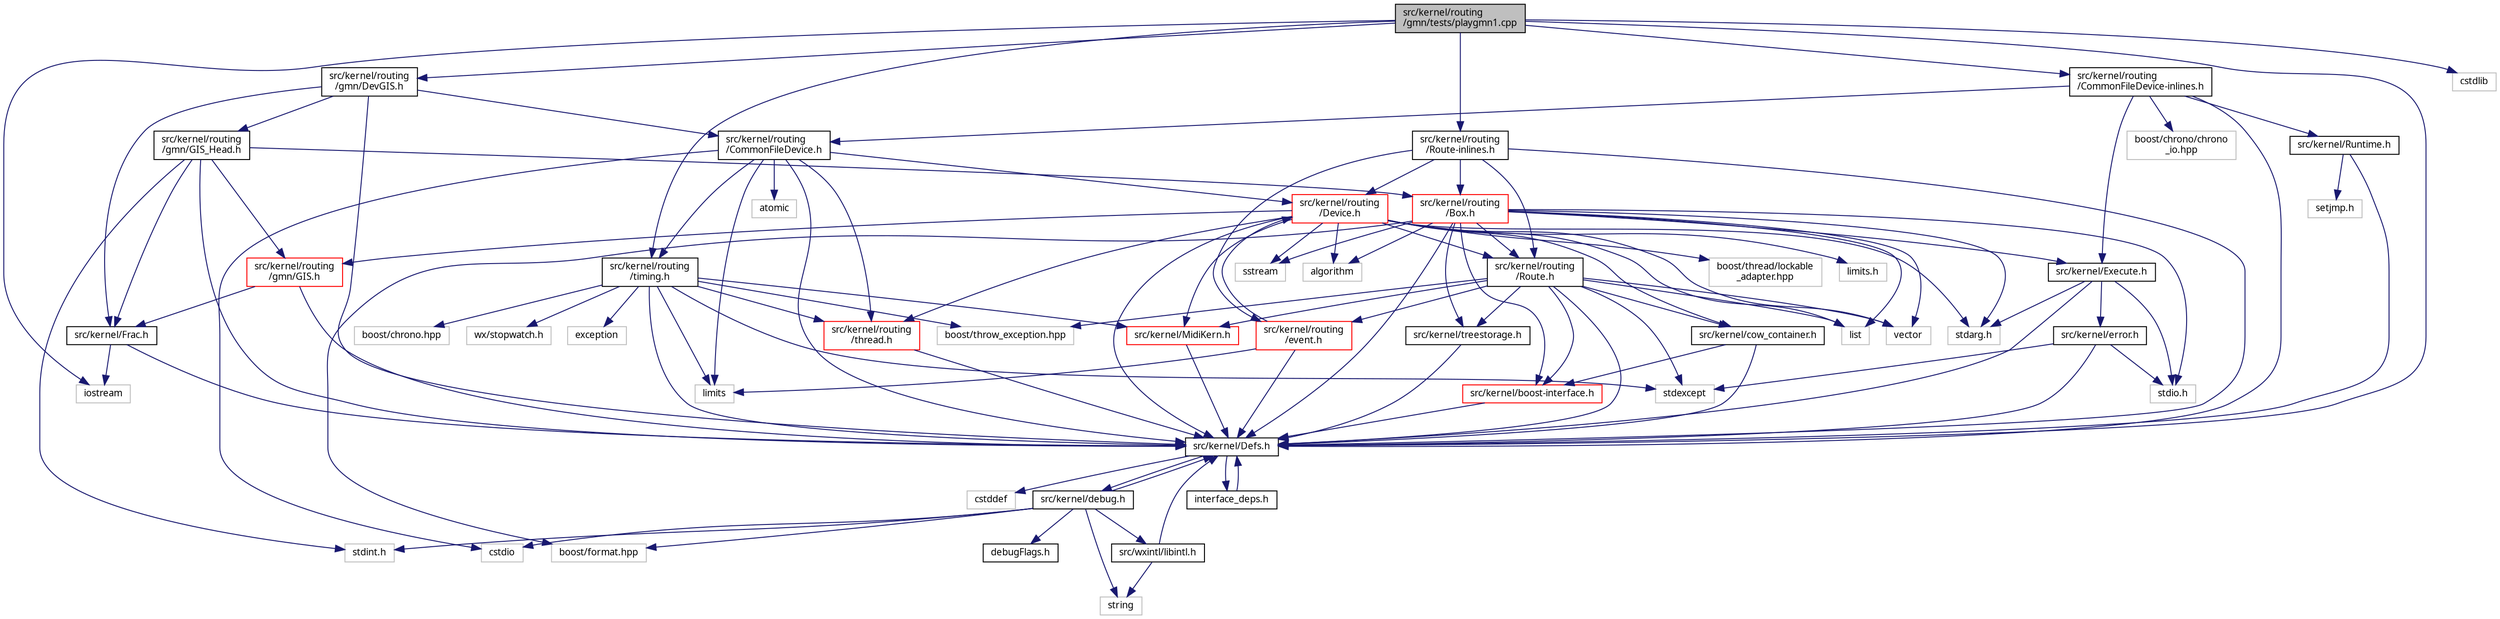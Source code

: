 digraph "src/kernel/routing/gmn/tests/playgmn1.cpp"
{
  edge [fontname="Sans",fontsize="10",labelfontname="Sans",labelfontsize="10"];
  node [fontname="Sans",fontsize="10",shape=record];
  Node0 [label="src/kernel/routing\l/gmn/tests/playgmn1.cpp",height=0.2,width=0.4,color="black", fillcolor="grey75", style="filled", fontcolor="black"];
  Node0 -> Node1 [color="midnightblue",fontsize="10",style="solid",fontname="Sans"];
  Node1 [label="src/kernel/Defs.h",height=0.2,width=0.4,color="black", fillcolor="white", style="filled",URL="$d1/d73/Defs_8h.html",tooltip="Common definitions. "];
  Node1 -> Node2 [color="midnightblue",fontsize="10",style="solid",fontname="Sans"];
  Node2 [label="interface_deps.h",height=0.2,width=0.4,color="black", fillcolor="white", style="filled",URL="$de/ddd/interface__deps_8h.html"];
  Node2 -> Node1 [color="midnightblue",fontsize="10",style="solid",fontname="Sans"];
  Node1 -> Node3 [color="midnightblue",fontsize="10",style="solid",fontname="Sans"];
  Node3 [label="cstddef",height=0.2,width=0.4,color="grey75", fillcolor="white", style="filled"];
  Node1 -> Node4 [color="midnightblue",fontsize="10",style="solid",fontname="Sans"];
  Node4 [label="src/kernel/debug.h",height=0.2,width=0.4,color="black", fillcolor="white", style="filled",URL="$db/d16/debug_8h.html"];
  Node4 -> Node1 [color="midnightblue",fontsize="10",style="solid",fontname="Sans"];
  Node4 -> Node5 [color="midnightblue",fontsize="10",style="solid",fontname="Sans"];
  Node5 [label="src/wxintl/libintl.h",height=0.2,width=0.4,color="black", fillcolor="white", style="filled",URL="$d4/d64/libintl_8h.html"];
  Node5 -> Node1 [color="midnightblue",fontsize="10",style="solid",fontname="Sans"];
  Node5 -> Node6 [color="midnightblue",fontsize="10",style="solid",fontname="Sans"];
  Node6 [label="string",height=0.2,width=0.4,color="grey75", fillcolor="white", style="filled"];
  Node4 -> Node6 [color="midnightblue",fontsize="10",style="solid",fontname="Sans"];
  Node4 -> Node7 [color="midnightblue",fontsize="10",style="solid",fontname="Sans"];
  Node7 [label="cstdio",height=0.2,width=0.4,color="grey75", fillcolor="white", style="filled"];
  Node4 -> Node8 [color="midnightblue",fontsize="10",style="solid",fontname="Sans"];
  Node8 [label="boost/format.hpp",height=0.2,width=0.4,color="grey75", fillcolor="white", style="filled"];
  Node4 -> Node9 [color="midnightblue",fontsize="10",style="solid",fontname="Sans"];
  Node9 [label="stdint.h",height=0.2,width=0.4,color="grey75", fillcolor="white", style="filled"];
  Node4 -> Node10 [color="midnightblue",fontsize="10",style="solid",fontname="Sans"];
  Node10 [label="debugFlags.h",height=0.2,width=0.4,color="black", fillcolor="white", style="filled",URL="$d4/dab/debugFlags_8h.html",tooltip="Debug flags for mutabor debug mode. "];
  Node0 -> Node11 [color="midnightblue",fontsize="10",style="solid",fontname="Sans"];
  Node11 [label="src/kernel/routing\l/gmn/DevGIS.h",height=0.2,width=0.4,color="black", fillcolor="white", style="filled",URL="$da/d81/DevGIS_8h.html"];
  Node11 -> Node1 [color="midnightblue",fontsize="10",style="solid",fontname="Sans"];
  Node11 -> Node12 [color="midnightblue",fontsize="10",style="solid",fontname="Sans"];
  Node12 [label="src/kernel/Frac.h",height=0.2,width=0.4,color="black", fillcolor="white", style="filled",URL="$df/d4f/Frac_8h.html",tooltip="Fraction class for Mutabor. "];
  Node12 -> Node1 [color="midnightblue",fontsize="10",style="solid",fontname="Sans"];
  Node12 -> Node13 [color="midnightblue",fontsize="10",style="solid",fontname="Sans"];
  Node13 [label="iostream",height=0.2,width=0.4,color="grey75", fillcolor="white", style="filled"];
  Node11 -> Node14 [color="midnightblue",fontsize="10",style="solid",fontname="Sans"];
  Node14 [label="src/kernel/routing\l/CommonFileDevice.h",height=0.2,width=0.4,color="black", fillcolor="white", style="filled",URL="$d9/d17/CommonFileDevice_8h.html"];
  Node14 -> Node1 [color="midnightblue",fontsize="10",style="solid",fontname="Sans"];
  Node14 -> Node15 [color="midnightblue",fontsize="10",style="solid",fontname="Sans"];
  Node15 [label="src/kernel/routing\l/Device.h",height=0.2,width=0.4,color="red", fillcolor="white", style="filled",URL="$de/d05/Device_8h.html",tooltip="Routing. "];
  Node15 -> Node1 [color="midnightblue",fontsize="10",style="solid",fontname="Sans"];
  Node15 -> Node16 [color="midnightblue",fontsize="10",style="solid",fontname="Sans"];
  Node16 [label="src/kernel/cow_container.h",height=0.2,width=0.4,color="black", fillcolor="white", style="filled",URL="$da/d28/cow__container_8h.html",tooltip="Copy on write container. "];
  Node16 -> Node1 [color="midnightblue",fontsize="10",style="solid",fontname="Sans"];
  Node16 -> Node17 [color="midnightblue",fontsize="10",style="solid",fontname="Sans"];
  Node17 [label="src/kernel/boost-interface.h",height=0.2,width=0.4,color="red", fillcolor="white", style="filled",URL="$d1/da4/boost-interface_8h.html",tooltip="Interface to the boost library. "];
  Node17 -> Node1 [color="midnightblue",fontsize="10",style="solid",fontname="Sans"];
  Node15 -> Node20 [color="midnightblue",fontsize="10",style="solid",fontname="Sans"];
  Node20 [label="src/kernel/routing\l/gmn/GIS.h",height=0.2,width=0.4,color="red", fillcolor="white", style="filled",URL="$dd/d4d/GIS_8h.html"];
  Node20 -> Node1 [color="midnightblue",fontsize="10",style="solid",fontname="Sans"];
  Node20 -> Node12 [color="midnightblue",fontsize="10",style="solid",fontname="Sans"];
  Node15 -> Node23 [color="midnightblue",fontsize="10",style="solid",fontname="Sans"];
  Node23 [label="src/kernel/routing\l/Route.h",height=0.2,width=0.4,color="black", fillcolor="white", style="filled",URL="$d1/d65/Route_8h.html",tooltip="Routing. "];
  Node23 -> Node1 [color="midnightblue",fontsize="10",style="solid",fontname="Sans"];
  Node23 -> Node16 [color="midnightblue",fontsize="10",style="solid",fontname="Sans"];
  Node23 -> Node24 [color="midnightblue",fontsize="10",style="solid",fontname="Sans"];
  Node24 [label="src/kernel/MidiKern.h",height=0.2,width=0.4,color="red", fillcolor="white", style="filled",URL="$da/dfd/MidiKern_8h.html"];
  Node24 -> Node1 [color="midnightblue",fontsize="10",style="solid",fontname="Sans"];
  Node23 -> Node26 [color="midnightblue",fontsize="10",style="solid",fontname="Sans"];
  Node26 [label="src/kernel/treestorage.h",height=0.2,width=0.4,color="black", fillcolor="white", style="filled",URL="$db/dbe/treestorage_8h.html",tooltip="abstract class for tree like storage "];
  Node26 -> Node1 [color="midnightblue",fontsize="10",style="solid",fontname="Sans"];
  Node23 -> Node17 [color="midnightblue",fontsize="10",style="solid",fontname="Sans"];
  Node23 -> Node27 [color="midnightblue",fontsize="10",style="solid",fontname="Sans"];
  Node27 [label="list",height=0.2,width=0.4,color="grey75", fillcolor="white", style="filled"];
  Node23 -> Node28 [color="midnightblue",fontsize="10",style="solid",fontname="Sans"];
  Node28 [label="vector",height=0.2,width=0.4,color="grey75", fillcolor="white", style="filled"];
  Node23 -> Node29 [color="midnightblue",fontsize="10",style="solid",fontname="Sans"];
  Node29 [label="stdexcept",height=0.2,width=0.4,color="grey75", fillcolor="white", style="filled"];
  Node23 -> Node30 [color="midnightblue",fontsize="10",style="solid",fontname="Sans"];
  Node30 [label="boost/throw_exception.hpp",height=0.2,width=0.4,color="grey75", fillcolor="white", style="filled"];
  Node23 -> Node31 [color="midnightblue",fontsize="10",style="solid",fontname="Sans"];
  Node31 [label="src/kernel/routing\l/event.h",height=0.2,width=0.4,color="red", fillcolor="white", style="filled",URL="$dd/d20/event_8h.html"];
  Node31 -> Node1 [color="midnightblue",fontsize="10",style="solid",fontname="Sans"];
  Node31 -> Node15 [color="midnightblue",fontsize="10",style="solid",fontname="Sans"];
  Node31 -> Node33 [color="midnightblue",fontsize="10",style="solid",fontname="Sans"];
  Node33 [label="limits",height=0.2,width=0.4,color="grey75", fillcolor="white", style="filled"];
  Node15 -> Node34 [color="midnightblue",fontsize="10",style="solid",fontname="Sans"];
  Node34 [label="src/kernel/routing\l/thread.h",height=0.2,width=0.4,color="red", fillcolor="white", style="filled",URL="$db/dd5/thread_8h.html"];
  Node34 -> Node1 [color="midnightblue",fontsize="10",style="solid",fontname="Sans"];
  Node15 -> Node37 [color="midnightblue",fontsize="10",style="solid",fontname="Sans"];
  Node37 [label="boost/thread/lockable\l_adapter.hpp",height=0.2,width=0.4,color="grey75", fillcolor="white", style="filled"];
  Node15 -> Node24 [color="midnightblue",fontsize="10",style="solid",fontname="Sans"];
  Node15 -> Node28 [color="midnightblue",fontsize="10",style="solid",fontname="Sans"];
  Node15 -> Node27 [color="midnightblue",fontsize="10",style="solid",fontname="Sans"];
  Node15 -> Node38 [color="midnightblue",fontsize="10",style="solid",fontname="Sans"];
  Node38 [label="limits.h",height=0.2,width=0.4,color="grey75", fillcolor="white", style="filled"];
  Node15 -> Node39 [color="midnightblue",fontsize="10",style="solid",fontname="Sans"];
  Node39 [label="algorithm",height=0.2,width=0.4,color="grey75", fillcolor="white", style="filled"];
  Node15 -> Node40 [color="midnightblue",fontsize="10",style="solid",fontname="Sans"];
  Node40 [label="sstream",height=0.2,width=0.4,color="grey75", fillcolor="white", style="filled"];
  Node15 -> Node41 [color="midnightblue",fontsize="10",style="solid",fontname="Sans"];
  Node41 [label="stdarg.h",height=0.2,width=0.4,color="grey75", fillcolor="white", style="filled"];
  Node14 -> Node34 [color="midnightblue",fontsize="10",style="solid",fontname="Sans"];
  Node14 -> Node43 [color="midnightblue",fontsize="10",style="solid",fontname="Sans"];
  Node43 [label="src/kernel/routing\l/timing.h",height=0.2,width=0.4,color="black", fillcolor="white", style="filled",URL="$db/d41/timing_8h.html"];
  Node43 -> Node1 [color="midnightblue",fontsize="10",style="solid",fontname="Sans"];
  Node43 -> Node24 [color="midnightblue",fontsize="10",style="solid",fontname="Sans"];
  Node43 -> Node33 [color="midnightblue",fontsize="10",style="solid",fontname="Sans"];
  Node43 -> Node44 [color="midnightblue",fontsize="10",style="solid",fontname="Sans"];
  Node44 [label="exception",height=0.2,width=0.4,color="grey75", fillcolor="white", style="filled"];
  Node43 -> Node29 [color="midnightblue",fontsize="10",style="solid",fontname="Sans"];
  Node43 -> Node30 [color="midnightblue",fontsize="10",style="solid",fontname="Sans"];
  Node43 -> Node45 [color="midnightblue",fontsize="10",style="solid",fontname="Sans"];
  Node45 [label="boost/chrono.hpp",height=0.2,width=0.4,color="grey75", fillcolor="white", style="filled"];
  Node43 -> Node46 [color="midnightblue",fontsize="10",style="solid",fontname="Sans"];
  Node46 [label="wx/stopwatch.h",height=0.2,width=0.4,color="grey75", fillcolor="white", style="filled"];
  Node43 -> Node34 [color="midnightblue",fontsize="10",style="solid",fontname="Sans"];
  Node14 -> Node33 [color="midnightblue",fontsize="10",style="solid",fontname="Sans"];
  Node14 -> Node7 [color="midnightblue",fontsize="10",style="solid",fontname="Sans"];
  Node14 -> Node47 [color="midnightblue",fontsize="10",style="solid",fontname="Sans"];
  Node47 [label="atomic",height=0.2,width=0.4,color="grey75", fillcolor="white", style="filled"];
  Node11 -> Node48 [color="midnightblue",fontsize="10",style="solid",fontname="Sans"];
  Node48 [label="src/kernel/routing\l/gmn/GIS_Head.h",height=0.2,width=0.4,color="black", fillcolor="white", style="filled",URL="$d1/db5/GIS__Head_8h.html",tooltip="Description. "];
  Node48 -> Node1 [color="midnightblue",fontsize="10",style="solid",fontname="Sans"];
  Node48 -> Node12 [color="midnightblue",fontsize="10",style="solid",fontname="Sans"];
  Node48 -> Node49 [color="midnightblue",fontsize="10",style="solid",fontname="Sans"];
  Node49 [label="src/kernel/routing\l/Box.h",height=0.2,width=0.4,color="red", fillcolor="white", style="filled",URL="$de/d0f/Box_8h.html",tooltip="Mutabor Box for C++. "];
  Node49 -> Node1 [color="midnightblue",fontsize="10",style="solid",fontname="Sans"];
  Node49 -> Node26 [color="midnightblue",fontsize="10",style="solid",fontname="Sans"];
  Node49 -> Node17 [color="midnightblue",fontsize="10",style="solid",fontname="Sans"];
  Node49 -> Node23 [color="midnightblue",fontsize="10",style="solid",fontname="Sans"];
  Node49 -> Node50 [color="midnightblue",fontsize="10",style="solid",fontname="Sans"];
  Node50 [label="src/kernel/Execute.h",height=0.2,width=0.4,color="black", fillcolor="white", style="filled",URL="$de/d11/Execute_8h.html",tooltip="Execute tuning changes. "];
  Node50 -> Node1 [color="midnightblue",fontsize="10",style="solid",fontname="Sans"];
  Node50 -> Node51 [color="midnightblue",fontsize="10",style="solid",fontname="Sans"];
  Node51 [label="src/kernel/error.h",height=0.2,width=0.4,color="black", fillcolor="white", style="filled",URL="$da/d41/error_8h.html"];
  Node51 -> Node1 [color="midnightblue",fontsize="10",style="solid",fontname="Sans"];
  Node51 -> Node52 [color="midnightblue",fontsize="10",style="solid",fontname="Sans"];
  Node52 [label="stdio.h",height=0.2,width=0.4,color="grey75", fillcolor="white", style="filled"];
  Node51 -> Node29 [color="midnightblue",fontsize="10",style="solid",fontname="Sans"];
  Node50 -> Node52 [color="midnightblue",fontsize="10",style="solid",fontname="Sans"];
  Node50 -> Node41 [color="midnightblue",fontsize="10",style="solid",fontname="Sans"];
  Node49 -> Node28 [color="midnightblue",fontsize="10",style="solid",fontname="Sans"];
  Node49 -> Node27 [color="midnightblue",fontsize="10",style="solid",fontname="Sans"];
  Node49 -> Node39 [color="midnightblue",fontsize="10",style="solid",fontname="Sans"];
  Node49 -> Node40 [color="midnightblue",fontsize="10",style="solid",fontname="Sans"];
  Node49 -> Node41 [color="midnightblue",fontsize="10",style="solid",fontname="Sans"];
  Node49 -> Node52 [color="midnightblue",fontsize="10",style="solid",fontname="Sans"];
  Node49 -> Node8 [color="midnightblue",fontsize="10",style="solid",fontname="Sans"];
  Node48 -> Node20 [color="midnightblue",fontsize="10",style="solid",fontname="Sans"];
  Node48 -> Node9 [color="midnightblue",fontsize="10",style="solid",fontname="Sans"];
  Node0 -> Node57 [color="midnightblue",fontsize="10",style="solid",fontname="Sans"];
  Node57 [label="src/kernel/routing\l/CommonFileDevice-inlines.h",height=0.2,width=0.4,color="black", fillcolor="white", style="filled",URL="$d9/d6a/CommonFileDevice-inlines_8h.html"];
  Node57 -> Node1 [color="midnightblue",fontsize="10",style="solid",fontname="Sans"];
  Node57 -> Node14 [color="midnightblue",fontsize="10",style="solid",fontname="Sans"];
  Node57 -> Node50 [color="midnightblue",fontsize="10",style="solid",fontname="Sans"];
  Node57 -> Node58 [color="midnightblue",fontsize="10",style="solid",fontname="Sans"];
  Node58 [label="src/kernel/Runtime.h",height=0.2,width=0.4,color="black", fillcolor="white", style="filled",URL="$d5/d84/Runtime_8h.html",tooltip="Runtime functions of the (mainly C) old kernel of Mutabor. "];
  Node58 -> Node1 [color="midnightblue",fontsize="10",style="solid",fontname="Sans"];
  Node58 -> Node59 [color="midnightblue",fontsize="10",style="solid",fontname="Sans"];
  Node59 [label="setjmp.h",height=0.2,width=0.4,color="grey75", fillcolor="white", style="filled"];
  Node57 -> Node60 [color="midnightblue",fontsize="10",style="solid",fontname="Sans"];
  Node60 [label="boost/chrono/chrono\l_io.hpp",height=0.2,width=0.4,color="grey75", fillcolor="white", style="filled"];
  Node0 -> Node61 [color="midnightblue",fontsize="10",style="solid",fontname="Sans"];
  Node61 [label="src/kernel/routing\l/Route-inlines.h",height=0.2,width=0.4,color="black", fillcolor="white", style="filled",URL="$d2/d2c/Route-inlines_8h.html"];
  Node61 -> Node1 [color="midnightblue",fontsize="10",style="solid",fontname="Sans"];
  Node61 -> Node23 [color="midnightblue",fontsize="10",style="solid",fontname="Sans"];
  Node61 -> Node15 [color="midnightblue",fontsize="10",style="solid",fontname="Sans"];
  Node61 -> Node49 [color="midnightblue",fontsize="10",style="solid",fontname="Sans"];
  Node61 -> Node31 [color="midnightblue",fontsize="10",style="solid",fontname="Sans"];
  Node0 -> Node43 [color="midnightblue",fontsize="10",style="solid",fontname="Sans"];
  Node0 -> Node62 [color="midnightblue",fontsize="10",style="solid",fontname="Sans"];
  Node62 [label="cstdlib",height=0.2,width=0.4,color="grey75", fillcolor="white", style="filled"];
  Node0 -> Node13 [color="midnightblue",fontsize="10",style="solid",fontname="Sans"];
}

